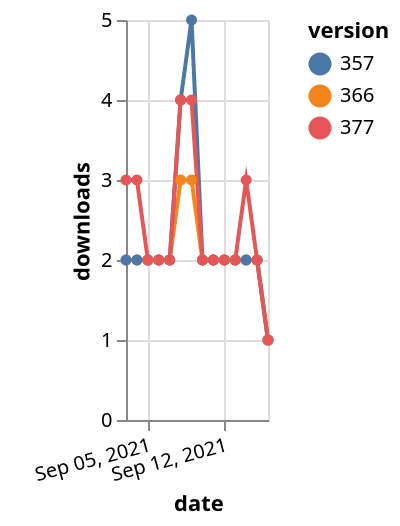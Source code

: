 {"$schema": "https://vega.github.io/schema/vega-lite/v5.json", "description": "A simple bar chart with embedded data.", "data": {"values": [{"date": "2021-09-03", "total": 2255, "delta": 2, "version": "366"}, {"date": "2021-09-04", "total": 2257, "delta": 2, "version": "366"}, {"date": "2021-09-05", "total": 2259, "delta": 2, "version": "366"}, {"date": "2021-09-06", "total": 2261, "delta": 2, "version": "366"}, {"date": "2021-09-07", "total": 2263, "delta": 2, "version": "366"}, {"date": "2021-09-08", "total": 2266, "delta": 3, "version": "366"}, {"date": "2021-09-09", "total": 2269, "delta": 3, "version": "366"}, {"date": "2021-09-10", "total": 2271, "delta": 2, "version": "366"}, {"date": "2021-09-11", "total": 2273, "delta": 2, "version": "366"}, {"date": "2021-09-12", "total": 2275, "delta": 2, "version": "366"}, {"date": "2021-09-13", "total": 2277, "delta": 2, "version": "366"}, {"date": "2021-09-14", "total": 2279, "delta": 2, "version": "366"}, {"date": "2021-09-15", "total": 2281, "delta": 2, "version": "366"}, {"date": "2021-09-16", "total": 2282, "delta": 1, "version": "366"}, {"date": "2021-09-03", "total": 2743, "delta": 2, "version": "357"}, {"date": "2021-09-04", "total": 2745, "delta": 2, "version": "357"}, {"date": "2021-09-05", "total": 2747, "delta": 2, "version": "357"}, {"date": "2021-09-06", "total": 2749, "delta": 2, "version": "357"}, {"date": "2021-09-07", "total": 2751, "delta": 2, "version": "357"}, {"date": "2021-09-08", "total": 2755, "delta": 4, "version": "357"}, {"date": "2021-09-09", "total": 2760, "delta": 5, "version": "357"}, {"date": "2021-09-10", "total": 2762, "delta": 2, "version": "357"}, {"date": "2021-09-11", "total": 2764, "delta": 2, "version": "357"}, {"date": "2021-09-12", "total": 2766, "delta": 2, "version": "357"}, {"date": "2021-09-13", "total": 2768, "delta": 2, "version": "357"}, {"date": "2021-09-14", "total": 2770, "delta": 2, "version": "357"}, {"date": "2021-09-15", "total": 2772, "delta": 2, "version": "357"}, {"date": "2021-09-16", "total": 2773, "delta": 1, "version": "357"}, {"date": "2021-09-03", "total": 2063, "delta": 3, "version": "377"}, {"date": "2021-09-04", "total": 2066, "delta": 3, "version": "377"}, {"date": "2021-09-05", "total": 2068, "delta": 2, "version": "377"}, {"date": "2021-09-06", "total": 2070, "delta": 2, "version": "377"}, {"date": "2021-09-07", "total": 2072, "delta": 2, "version": "377"}, {"date": "2021-09-08", "total": 2076, "delta": 4, "version": "377"}, {"date": "2021-09-09", "total": 2080, "delta": 4, "version": "377"}, {"date": "2021-09-10", "total": 2082, "delta": 2, "version": "377"}, {"date": "2021-09-11", "total": 2084, "delta": 2, "version": "377"}, {"date": "2021-09-12", "total": 2086, "delta": 2, "version": "377"}, {"date": "2021-09-13", "total": 2088, "delta": 2, "version": "377"}, {"date": "2021-09-14", "total": 2091, "delta": 3, "version": "377"}, {"date": "2021-09-15", "total": 2093, "delta": 2, "version": "377"}, {"date": "2021-09-16", "total": 2094, "delta": 1, "version": "377"}]}, "width": "container", "mark": {"type": "line", "point": {"filled": true}}, "encoding": {"x": {"field": "date", "type": "temporal", "timeUnit": "yearmonthdate", "title": "date", "axis": {"labelAngle": -15}}, "y": {"field": "delta", "type": "quantitative", "title": "downloads"}, "color": {"field": "version", "type": "nominal"}, "tooltip": {"field": "delta"}}}